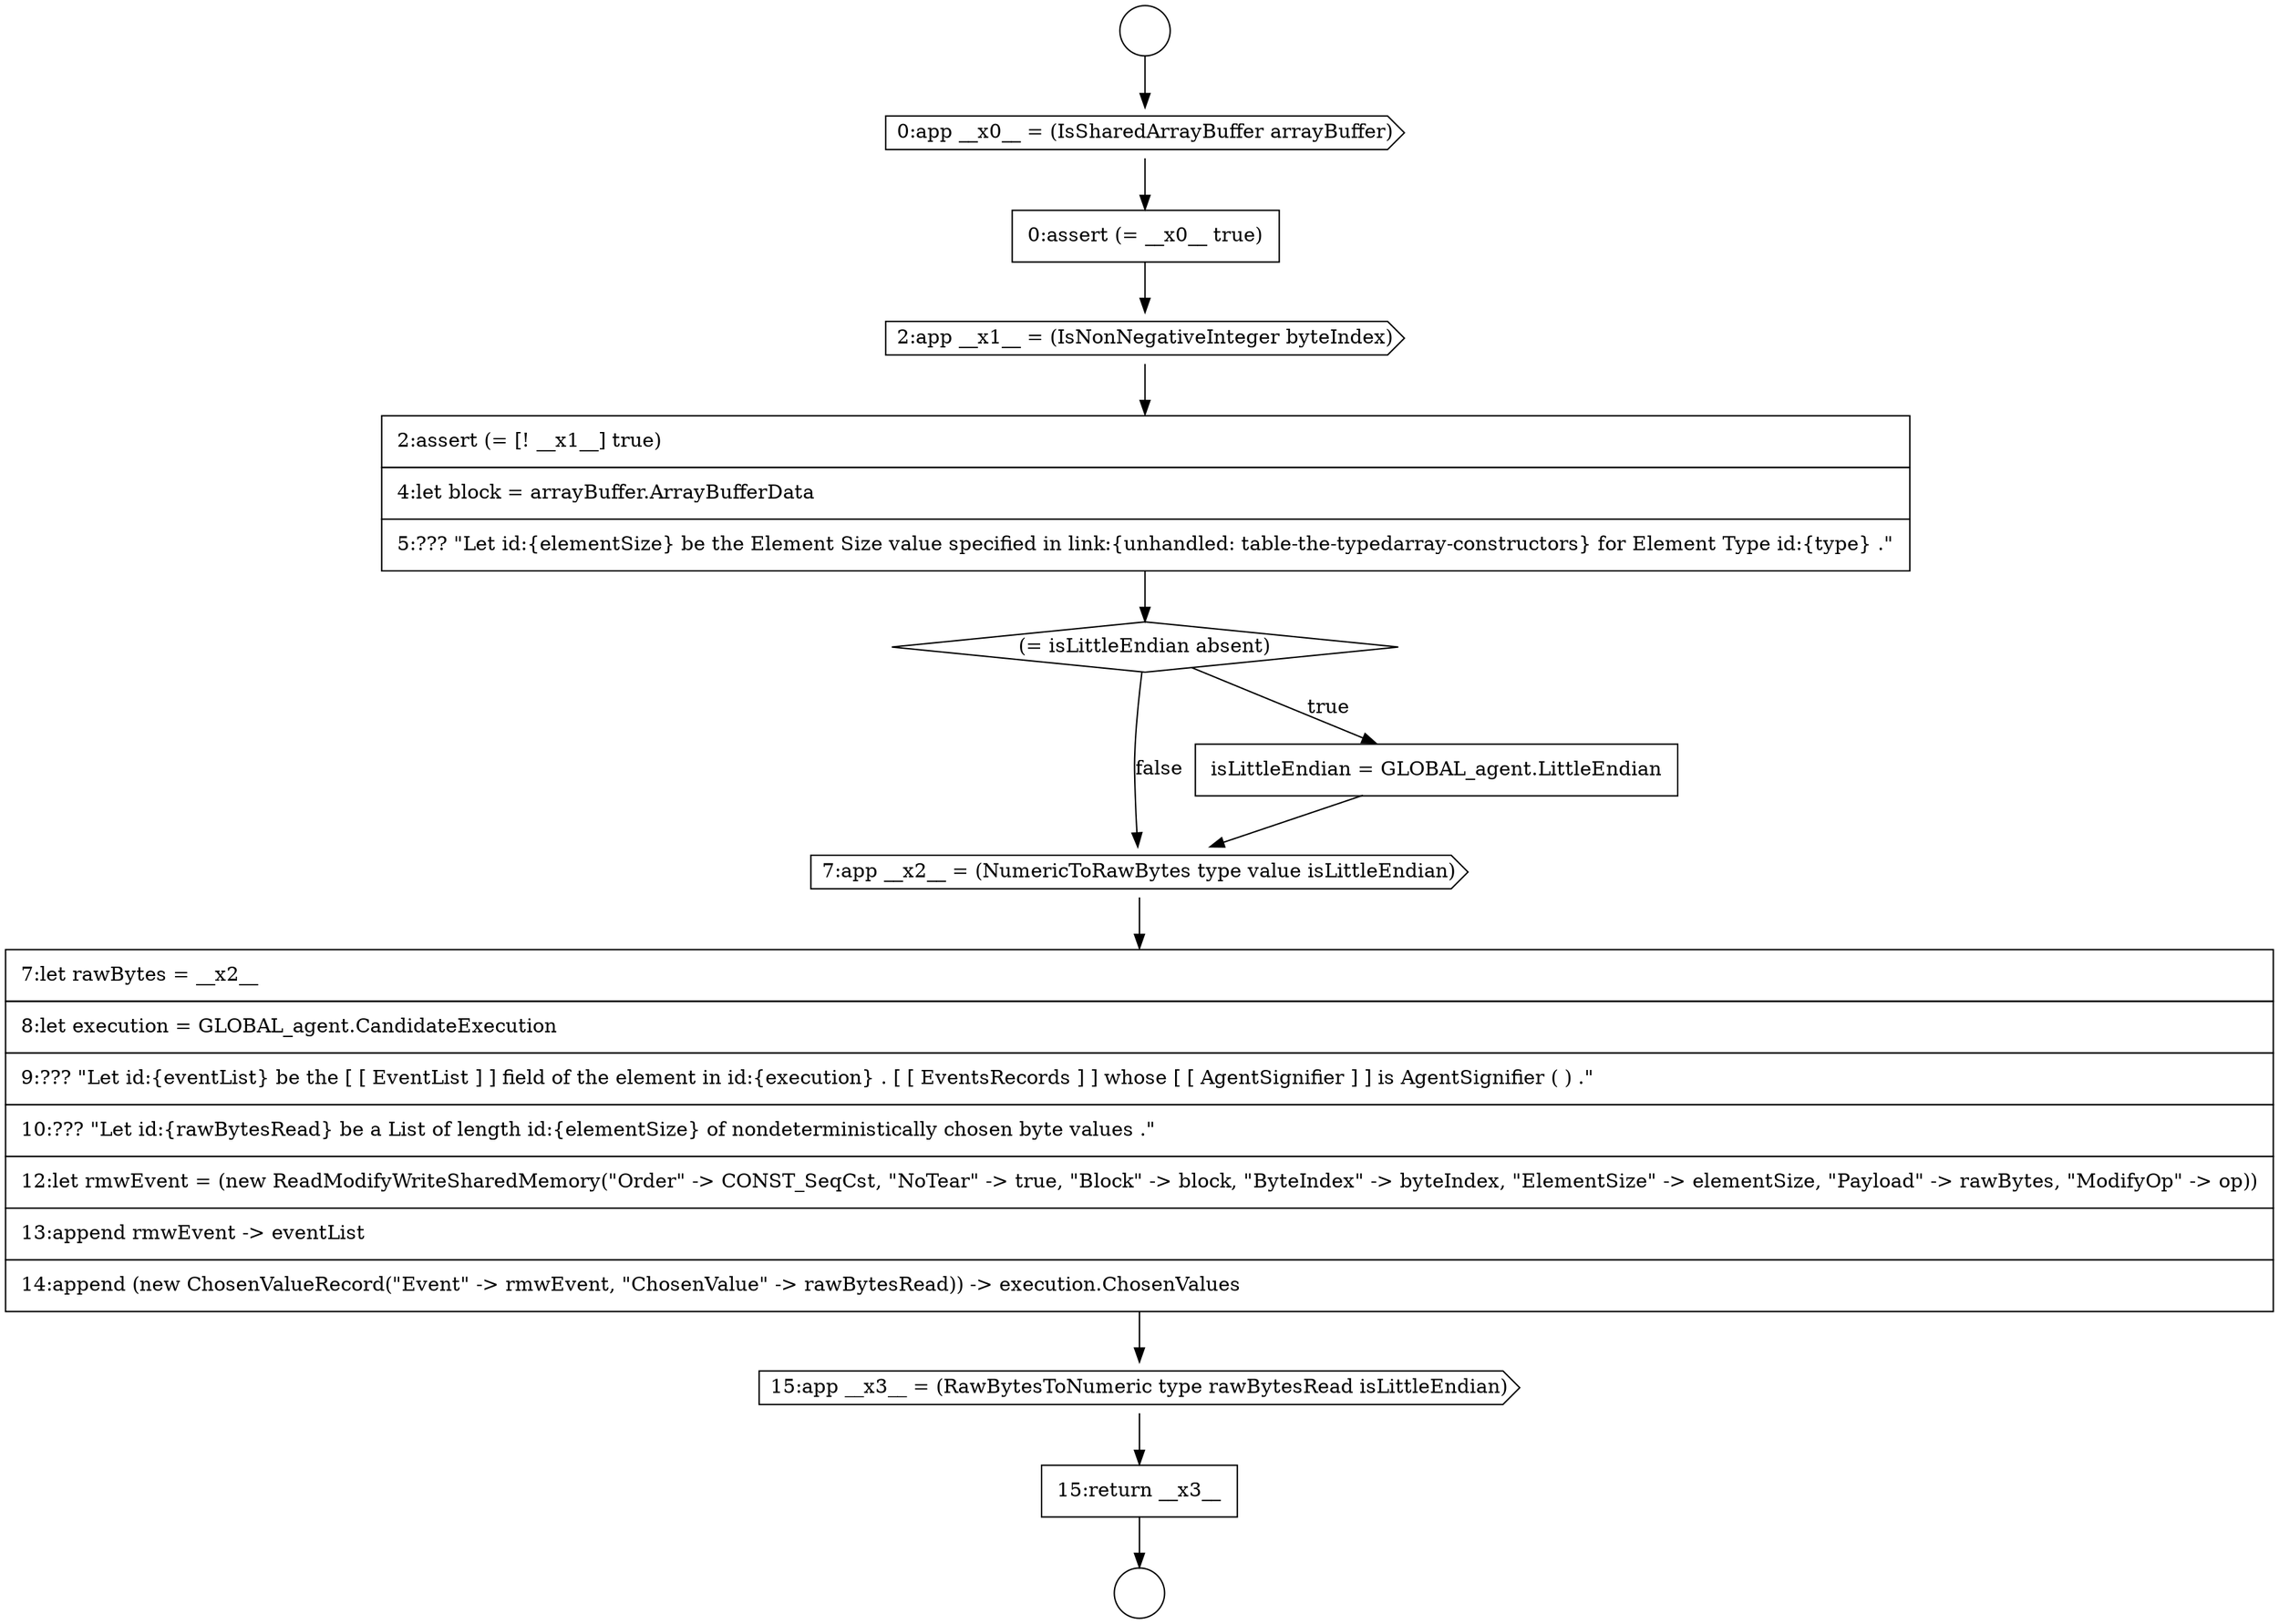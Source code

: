 digraph {
  node17036 [shape=diamond, label=<<font color="black">(= isLittleEndian absent)</font>> color="black" fillcolor="white" style=filled]
  node17040 [shape=cds, label=<<font color="black">15:app __x3__ = (RawBytesToNumeric type rawBytesRead isLittleEndian)</font>> color="black" fillcolor="white" style=filled]
  node17033 [shape=none, margin=0, label=<<font color="black">
    <table border="0" cellborder="1" cellspacing="0" cellpadding="10">
      <tr><td align="left">0:assert (= __x0__ true)</td></tr>
    </table>
  </font>> color="black" fillcolor="white" style=filled]
  node17041 [shape=none, margin=0, label=<<font color="black">
    <table border="0" cellborder="1" cellspacing="0" cellpadding="10">
      <tr><td align="left">15:return __x3__</td></tr>
    </table>
  </font>> color="black" fillcolor="white" style=filled]
  node17031 [shape=circle label=" " color="black" fillcolor="white" style=filled]
  node17038 [shape=cds, label=<<font color="black">7:app __x2__ = (NumericToRawBytes type value isLittleEndian)</font>> color="black" fillcolor="white" style=filled]
  node17034 [shape=cds, label=<<font color="black">2:app __x1__ = (IsNonNegativeInteger byteIndex)</font>> color="black" fillcolor="white" style=filled]
  node17035 [shape=none, margin=0, label=<<font color="black">
    <table border="0" cellborder="1" cellspacing="0" cellpadding="10">
      <tr><td align="left">2:assert (= [! __x1__] true)</td></tr>
      <tr><td align="left">4:let block = arrayBuffer.ArrayBufferData</td></tr>
      <tr><td align="left">5:??? &quot;Let id:{elementSize} be the Element Size value specified in link:{unhandled: table-the-typedarray-constructors} for Element Type id:{type} .&quot;</td></tr>
    </table>
  </font>> color="black" fillcolor="white" style=filled]
  node17037 [shape=none, margin=0, label=<<font color="black">
    <table border="0" cellborder="1" cellspacing="0" cellpadding="10">
      <tr><td align="left">isLittleEndian = GLOBAL_agent.LittleEndian</td></tr>
    </table>
  </font>> color="black" fillcolor="white" style=filled]
  node17032 [shape=cds, label=<<font color="black">0:app __x0__ = (IsSharedArrayBuffer arrayBuffer)</font>> color="black" fillcolor="white" style=filled]
  node17030 [shape=circle label=" " color="black" fillcolor="white" style=filled]
  node17039 [shape=none, margin=0, label=<<font color="black">
    <table border="0" cellborder="1" cellspacing="0" cellpadding="10">
      <tr><td align="left">7:let rawBytes = __x2__</td></tr>
      <tr><td align="left">8:let execution = GLOBAL_agent.CandidateExecution</td></tr>
      <tr><td align="left">9:??? &quot;Let id:{eventList} be the [ [ EventList ] ] field of the element in id:{execution} . [ [ EventsRecords ] ] whose [ [ AgentSignifier ] ] is AgentSignifier ( ) .&quot;</td></tr>
      <tr><td align="left">10:??? &quot;Let id:{rawBytesRead} be a List of length id:{elementSize} of nondeterministically chosen byte values .&quot;</td></tr>
      <tr><td align="left">12:let rmwEvent = (new ReadModifyWriteSharedMemory(&quot;Order&quot; -&gt; CONST_SeqCst, &quot;NoTear&quot; -&gt; true, &quot;Block&quot; -&gt; block, &quot;ByteIndex&quot; -&gt; byteIndex, &quot;ElementSize&quot; -&gt; elementSize, &quot;Payload&quot; -&gt; rawBytes, &quot;ModifyOp&quot; -&gt; op))</td></tr>
      <tr><td align="left">13:append rmwEvent -&gt; eventList</td></tr>
      <tr><td align="left">14:append (new ChosenValueRecord(&quot;Event&quot; -&gt; rmwEvent, &quot;ChosenValue&quot; -&gt; rawBytesRead)) -&gt; execution.ChosenValues</td></tr>
    </table>
  </font>> color="black" fillcolor="white" style=filled]
  node17040 -> node17041 [ color="black"]
  node17030 -> node17032 [ color="black"]
  node17041 -> node17031 [ color="black"]
  node17032 -> node17033 [ color="black"]
  node17038 -> node17039 [ color="black"]
  node17034 -> node17035 [ color="black"]
  node17036 -> node17037 [label=<<font color="black">true</font>> color="black"]
  node17036 -> node17038 [label=<<font color="black">false</font>> color="black"]
  node17035 -> node17036 [ color="black"]
  node17039 -> node17040 [ color="black"]
  node17033 -> node17034 [ color="black"]
  node17037 -> node17038 [ color="black"]
}
